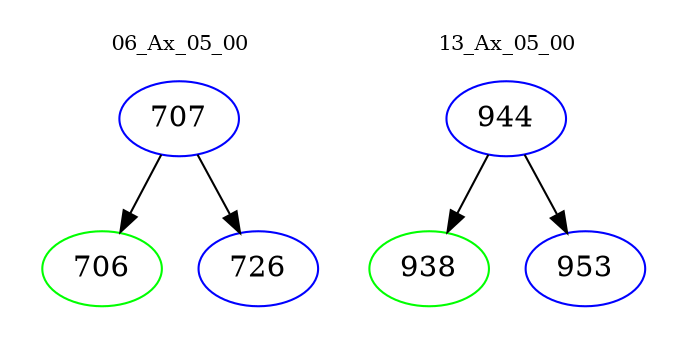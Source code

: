 digraph{
subgraph cluster_0 {
color = white
label = "06_Ax_05_00";
fontsize=10;
T0_707 [label="707", color="blue"]
T0_707 -> T0_706 [color="black"]
T0_706 [label="706", color="green"]
T0_707 -> T0_726 [color="black"]
T0_726 [label="726", color="blue"]
}
subgraph cluster_1 {
color = white
label = "13_Ax_05_00";
fontsize=10;
T1_944 [label="944", color="blue"]
T1_944 -> T1_938 [color="black"]
T1_938 [label="938", color="green"]
T1_944 -> T1_953 [color="black"]
T1_953 [label="953", color="blue"]
}
}
